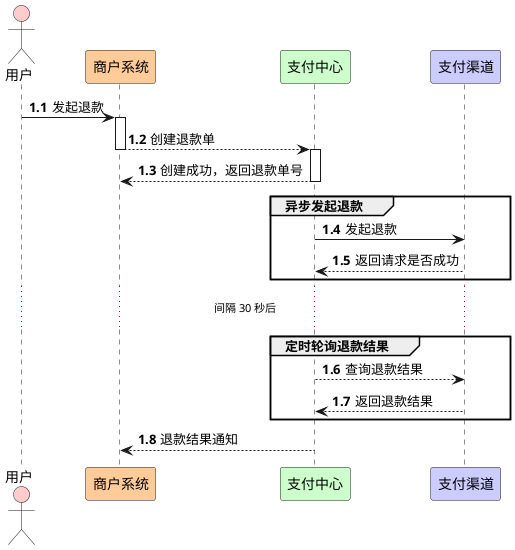 @startuml
'https://plantuml.com/sequence-diagram

actor 用户 #FFCCCC
participant 商户系统 #FFCC99
participant 支付中心 #CCFFCC
participant 支付渠道 #CCCCFF


autonumber 1.1

用户 -> 商户系统: 发起退款

activate 商户系统
商户系统 --> 支付中心: 创建退款单
deactivate 商户系统
activate 支付中心
支付中心 --> 商户系统: 创建成功，返回退款单号
deactivate 支付中心


group 异步发起退款

支付中心 -> 支付渠道: 发起退款

支付渠道 --> 支付中心: 返回请求是否成功

end
... 间隔 30 秒后...
group 定时轮询退款结果
支付中心 --> 支付渠道: 查询退款结果
支付渠道 --> 支付中心: 返回退款结果
end

支付中心 --> 商户系统: 退款结果通知



@enduml
